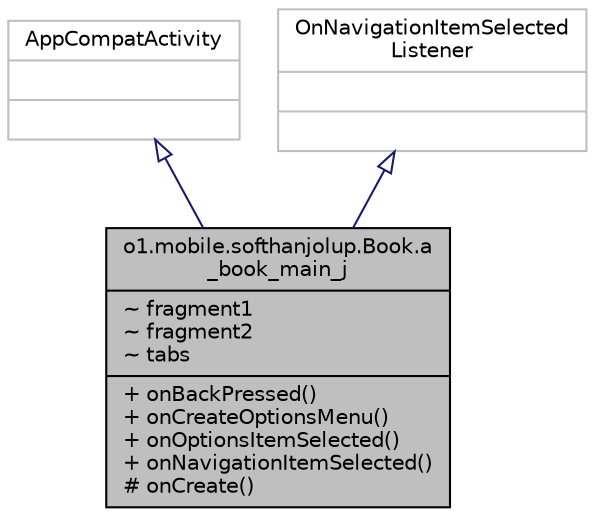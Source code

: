 digraph "o1.mobile.softhanjolup.Book.a_book_main_j"
{
 // LATEX_PDF_SIZE
  edge [fontname="Helvetica",fontsize="10",labelfontname="Helvetica",labelfontsize="10"];
  node [fontname="Helvetica",fontsize="10",shape=record];
  Node0 [label="{o1.mobile.softhanjolup.Book.a\l_book_main_j\n|~ fragment1\l~ fragment2\l~ tabs\l|+ onBackPressed()\l+ onCreateOptionsMenu()\l+ onOptionsItemSelected()\l+ onNavigationItemSelected()\l# onCreate()\l}",height=0.2,width=0.4,color="black", fillcolor="grey75", style="filled", fontcolor="black",tooltip=" "];
  Node1 -> Node0 [dir="back",color="midnightblue",fontsize="10",style="solid",arrowtail="onormal",fontname="Helvetica"];
  Node1 [label="{AppCompatActivity\n||}",height=0.2,width=0.4,color="grey75", fillcolor="white", style="filled",tooltip=" "];
  Node2 -> Node0 [dir="back",color="midnightblue",fontsize="10",style="solid",arrowtail="onormal",fontname="Helvetica"];
  Node2 [label="{OnNavigationItemSelected\lListener\n||}",height=0.2,width=0.4,color="grey75", fillcolor="white", style="filled",tooltip=" "];
}
